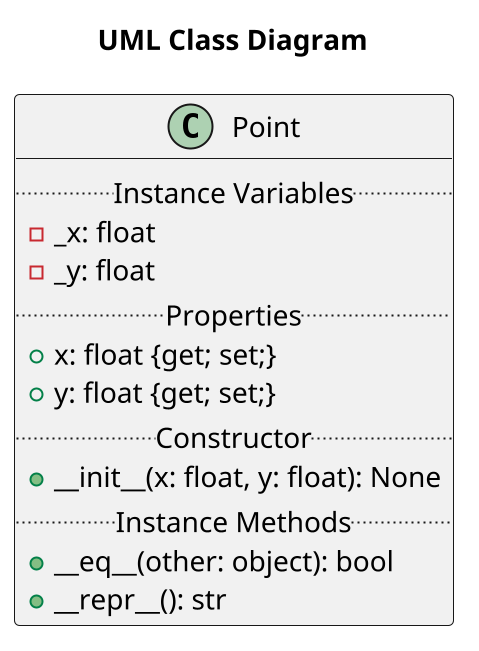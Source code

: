 @startuml Point
scale 2
title "UML Class Diagram"

class Point {
    .. Instance Variables ..
    - _x: float
    - _y: float
    .. Properties ..
    + x: float {get; set;}
    + y: float {get; set;}
    .. Constructor ..
    + __init__(x: float, y: float): None
    .. Instance Methods ..
    + __eq__(other: object): bool
    + __repr__(): str
}
@enduml
